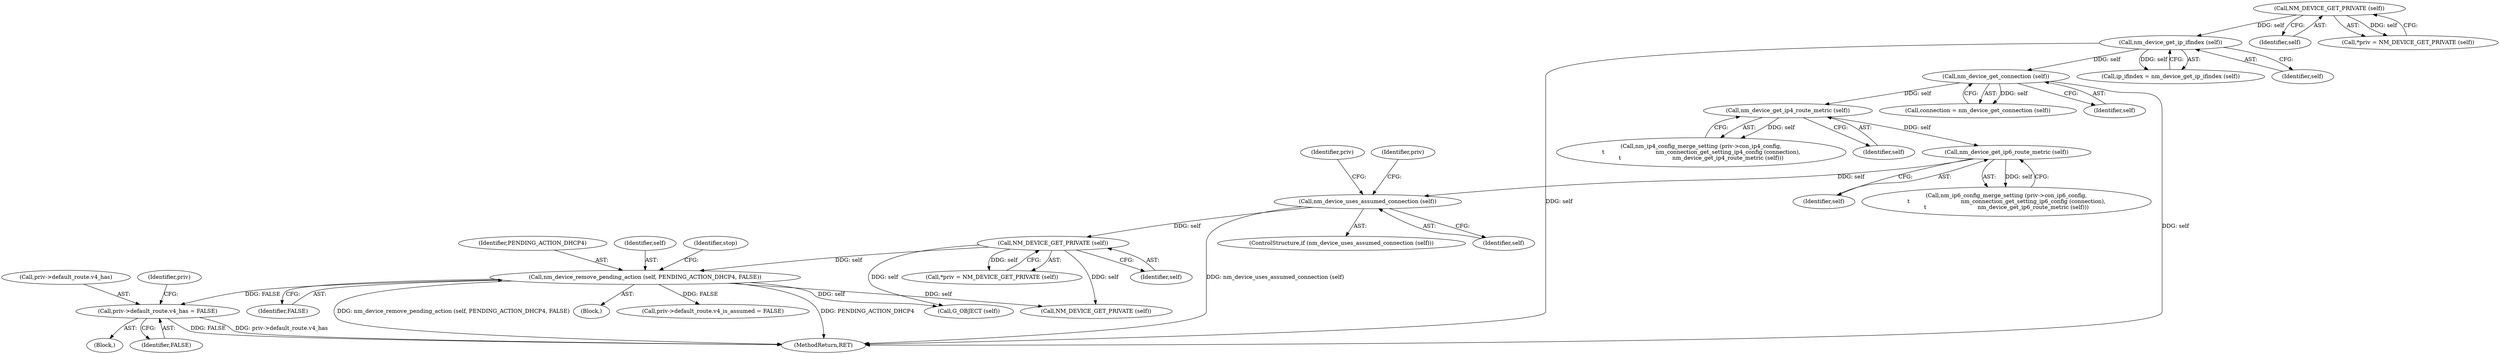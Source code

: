 digraph "0_NetworkManager_d5fc88e573fa58b93034b04d35a2454f5d28cad9@pointer" {
"1004831" [label="(Call,priv->default_route.v4_has = FALSE)"];
"1004715" [label="(Call,nm_device_remove_pending_action (self, PENDING_ACTION_DHCP4, FALSE))"];
"1004691" [label="(Call,NM_DEVICE_GET_PRIVATE (self))"];
"1004668" [label="(Call,nm_device_uses_assumed_connection (self))"];
"1004665" [label="(Call,nm_device_get_ip6_route_metric (self))"];
"1004657" [label="(Call,nm_device_get_ip4_route_metric (self))"];
"1004633" [label="(Call,nm_device_get_connection (self))"];
"1004611" [label="(Call,nm_device_get_ip_ifindex (self))"];
"1004606" [label="(Call,NM_DEVICE_GET_PRIVATE (self))"];
"1004673" [label="(Identifier,priv)"];
"1004854" [label="(Call,priv->default_route.v4_is_assumed = FALSE)"];
"1004631" [label="(Call,connection = nm_device_get_connection (self))"];
"1004692" [label="(Identifier,self)"];
"1004718" [label="(Identifier,FALSE)"];
"1004607" [label="(Identifier,self)"];
"1004742" [label="(Call,G_OBJECT (self))"];
"1004634" [label="(Identifier,self)"];
"1004606" [label="(Call,NM_DEVICE_GET_PRIVATE (self))"];
"1004745" [label="(Block,)"];
"1004691" [label="(Call,NM_DEVICE_GET_PRIVATE (self))"];
"1004659" [label="(Call,nm_ip6_config_merge_setting (priv->con_ip6_config,\n\t                             nm_connection_get_setting_ip6_config (connection),\n\t                             nm_device_get_ip6_route_metric (self)))"];
"1004668" [label="(Call,nm_device_uses_assumed_connection (self))"];
"1004651" [label="(Call,nm_ip4_config_merge_setting (priv->con_ip4_config,\n\t                             nm_connection_get_setting_ip4_config (connection),\n\t                             nm_device_get_ip4_route_metric (self)))"];
"1004604" [label="(Call,*priv = NM_DEVICE_GET_PRIVATE (self))"];
"1004716" [label="(Identifier,self)"];
"1004667" [label="(ControlStructure,if (nm_device_uses_assumed_connection (self)))"];
"1004665" [label="(Call,nm_device_get_ip6_route_metric (self))"];
"1004633" [label="(Call,nm_device_get_connection (self))"];
"1004689" [label="(Call,*priv = NM_DEVICE_GET_PRIVATE (self))"];
"1004657" [label="(Call,nm_device_get_ip4_route_metric (self))"];
"1004837" [label="(Identifier,FALSE)"];
"1004666" [label="(Identifier,self)"];
"1004841" [label="(Identifier,priv)"];
"1004749" [label="(Call,NM_DEVICE_GET_PRIVATE (self))"];
"1004715" [label="(Call,nm_device_remove_pending_action (self, PENDING_ACTION_DHCP4, FALSE))"];
"1004720" [label="(Identifier,stop)"];
"1004669" [label="(Identifier,self)"];
"1004611" [label="(Call,nm_device_get_ip_ifindex (self))"];
"1004717" [label="(Identifier,PENDING_ACTION_DHCP4)"];
"1007368" [label="(MethodReturn,RET)"];
"1004609" [label="(Call,ip_ifindex = nm_device_get_ip_ifindex (self))"];
"1004658" [label="(Identifier,self)"];
"1004832" [label="(Call,priv->default_route.v4_has)"];
"1004831" [label="(Call,priv->default_route.v4_has = FALSE)"];
"1004612" [label="(Identifier,self)"];
"1004697" [label="(Block,)"];
"1004690" [label="(Identifier,priv)"];
"1004831" -> "1004745"  [label="AST: "];
"1004831" -> "1004837"  [label="CFG: "];
"1004832" -> "1004831"  [label="AST: "];
"1004837" -> "1004831"  [label="AST: "];
"1004841" -> "1004831"  [label="CFG: "];
"1004831" -> "1007368"  [label="DDG: FALSE"];
"1004831" -> "1007368"  [label="DDG: priv->default_route.v4_has"];
"1004715" -> "1004831"  [label="DDG: FALSE"];
"1004715" -> "1004697"  [label="AST: "];
"1004715" -> "1004718"  [label="CFG: "];
"1004716" -> "1004715"  [label="AST: "];
"1004717" -> "1004715"  [label="AST: "];
"1004718" -> "1004715"  [label="AST: "];
"1004720" -> "1004715"  [label="CFG: "];
"1004715" -> "1007368"  [label="DDG: PENDING_ACTION_DHCP4"];
"1004715" -> "1007368"  [label="DDG: nm_device_remove_pending_action (self, PENDING_ACTION_DHCP4, FALSE)"];
"1004691" -> "1004715"  [label="DDG: self"];
"1004715" -> "1004742"  [label="DDG: self"];
"1004715" -> "1004749"  [label="DDG: self"];
"1004715" -> "1004854"  [label="DDG: FALSE"];
"1004691" -> "1004689"  [label="AST: "];
"1004691" -> "1004692"  [label="CFG: "];
"1004692" -> "1004691"  [label="AST: "];
"1004689" -> "1004691"  [label="CFG: "];
"1004691" -> "1004689"  [label="DDG: self"];
"1004668" -> "1004691"  [label="DDG: self"];
"1004691" -> "1004742"  [label="DDG: self"];
"1004691" -> "1004749"  [label="DDG: self"];
"1004668" -> "1004667"  [label="AST: "];
"1004668" -> "1004669"  [label="CFG: "];
"1004669" -> "1004668"  [label="AST: "];
"1004673" -> "1004668"  [label="CFG: "];
"1004690" -> "1004668"  [label="CFG: "];
"1004668" -> "1007368"  [label="DDG: nm_device_uses_assumed_connection (self)"];
"1004665" -> "1004668"  [label="DDG: self"];
"1004665" -> "1004659"  [label="AST: "];
"1004665" -> "1004666"  [label="CFG: "];
"1004666" -> "1004665"  [label="AST: "];
"1004659" -> "1004665"  [label="CFG: "];
"1004665" -> "1004659"  [label="DDG: self"];
"1004657" -> "1004665"  [label="DDG: self"];
"1004657" -> "1004651"  [label="AST: "];
"1004657" -> "1004658"  [label="CFG: "];
"1004658" -> "1004657"  [label="AST: "];
"1004651" -> "1004657"  [label="CFG: "];
"1004657" -> "1004651"  [label="DDG: self"];
"1004633" -> "1004657"  [label="DDG: self"];
"1004633" -> "1004631"  [label="AST: "];
"1004633" -> "1004634"  [label="CFG: "];
"1004634" -> "1004633"  [label="AST: "];
"1004631" -> "1004633"  [label="CFG: "];
"1004633" -> "1007368"  [label="DDG: self"];
"1004633" -> "1004631"  [label="DDG: self"];
"1004611" -> "1004633"  [label="DDG: self"];
"1004611" -> "1004609"  [label="AST: "];
"1004611" -> "1004612"  [label="CFG: "];
"1004612" -> "1004611"  [label="AST: "];
"1004609" -> "1004611"  [label="CFG: "];
"1004611" -> "1007368"  [label="DDG: self"];
"1004611" -> "1004609"  [label="DDG: self"];
"1004606" -> "1004611"  [label="DDG: self"];
"1004606" -> "1004604"  [label="AST: "];
"1004606" -> "1004607"  [label="CFG: "];
"1004607" -> "1004606"  [label="AST: "];
"1004604" -> "1004606"  [label="CFG: "];
"1004606" -> "1004604"  [label="DDG: self"];
}
